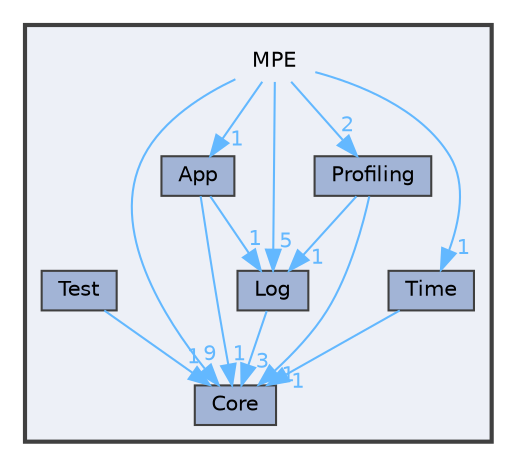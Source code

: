 digraph "D:/WORK/GIT/MPE/MPE"
{
 // LATEX_PDF_SIZE
  bgcolor="transparent";
  edge [fontname=Helvetica,fontsize=10,labelfontname=Helvetica,labelfontsize=10];
  node [fontname=Helvetica,fontsize=10,shape=box,height=0.2,width=0.4];
  compound=true
  subgraph clusterdir_24904f63f67ae42842264b29a76f3cd0 {
    graph [ bgcolor="#edf0f7", pencolor="grey25", label="", fontname=Helvetica,fontsize=10 style="filled,bold", URL="dir_24904f63f67ae42842264b29a76f3cd0.html",tooltip=""]
    dir_24904f63f67ae42842264b29a76f3cd0 [shape=plaintext, label="MPE"];
  dir_802eb855c644d7ea661300600b6d50d5 [label="App", fillcolor="#a2b4d6", color="grey25", style="filled", URL="dir_802eb855c644d7ea661300600b6d50d5.html",tooltip=""];
  dir_7d9c9d0dbe12a6bfc2f9cee7a4bbec28 [label="Core", fillcolor="#a2b4d6", color="grey25", style="filled", URL="dir_7d9c9d0dbe12a6bfc2f9cee7a4bbec28.html",tooltip=""];
  dir_402211825dddc5c9cb20332fd6f2ac66 [label="Log", fillcolor="#a2b4d6", color="grey25", style="filled", URL="dir_402211825dddc5c9cb20332fd6f2ac66.html",tooltip=""];
  dir_5ed3f91619b070aa6c2547d75bb6c805 [label="Profiling", fillcolor="#a2b4d6", color="grey25", style="filled", URL="dir_5ed3f91619b070aa6c2547d75bb6c805.html",tooltip=""];
  dir_c432f7a915c5f65f834a5633421cec76 [label="Test", fillcolor="#a2b4d6", color="grey25", style="filled", URL="dir_c432f7a915c5f65f834a5633421cec76.html",tooltip=""];
  dir_b37685ea24588fffb6df3219262d6000 [label="Time", fillcolor="#a2b4d6", color="grey25", style="filled", URL="dir_b37685ea24588fffb6df3219262d6000.html",tooltip=""];
  }
  dir_24904f63f67ae42842264b29a76f3cd0->dir_402211825dddc5c9cb20332fd6f2ac66 [headlabel="5", labeldistance=1.5 headhref="dir_000004_000003.html" href="dir_000004_000003.html" color="steelblue1" fontcolor="steelblue1"];
  dir_24904f63f67ae42842264b29a76f3cd0->dir_5ed3f91619b070aa6c2547d75bb6c805 [headlabel="2", labeldistance=1.5 headhref="dir_000004_000005.html" href="dir_000004_000005.html" color="steelblue1" fontcolor="steelblue1"];
  dir_24904f63f67ae42842264b29a76f3cd0->dir_7d9c9d0dbe12a6bfc2f9cee7a4bbec28 [headlabel="9", labeldistance=1.5 headhref="dir_000004_000001.html" href="dir_000004_000001.html" color="steelblue1" fontcolor="steelblue1"];
  dir_24904f63f67ae42842264b29a76f3cd0->dir_802eb855c644d7ea661300600b6d50d5 [headlabel="1", labeldistance=1.5 headhref="dir_000004_000000.html" href="dir_000004_000000.html" color="steelblue1" fontcolor="steelblue1"];
  dir_24904f63f67ae42842264b29a76f3cd0->dir_b37685ea24588fffb6df3219262d6000 [headlabel="1", labeldistance=1.5 headhref="dir_000004_000007.html" href="dir_000004_000007.html" color="steelblue1" fontcolor="steelblue1"];
  dir_802eb855c644d7ea661300600b6d50d5->dir_402211825dddc5c9cb20332fd6f2ac66 [headlabel="1", labeldistance=1.5 headhref="dir_000000_000003.html" href="dir_000000_000003.html" color="steelblue1" fontcolor="steelblue1"];
  dir_802eb855c644d7ea661300600b6d50d5->dir_7d9c9d0dbe12a6bfc2f9cee7a4bbec28 [headlabel="1", labeldistance=1.5 headhref="dir_000000_000001.html" href="dir_000000_000001.html" color="steelblue1" fontcolor="steelblue1"];
  dir_402211825dddc5c9cb20332fd6f2ac66->dir_7d9c9d0dbe12a6bfc2f9cee7a4bbec28 [headlabel="3", labeldistance=1.5 headhref="dir_000003_000001.html" href="dir_000003_000001.html" color="steelblue1" fontcolor="steelblue1"];
  dir_5ed3f91619b070aa6c2547d75bb6c805->dir_402211825dddc5c9cb20332fd6f2ac66 [headlabel="1", labeldistance=1.5 headhref="dir_000005_000003.html" href="dir_000005_000003.html" color="steelblue1" fontcolor="steelblue1"];
  dir_5ed3f91619b070aa6c2547d75bb6c805->dir_7d9c9d0dbe12a6bfc2f9cee7a4bbec28 [headlabel="1", labeldistance=1.5 headhref="dir_000005_000001.html" href="dir_000005_000001.html" color="steelblue1" fontcolor="steelblue1"];
  dir_c432f7a915c5f65f834a5633421cec76->dir_7d9c9d0dbe12a6bfc2f9cee7a4bbec28 [headlabel="1", labeldistance=1.5 headhref="dir_000006_000001.html" href="dir_000006_000001.html" color="steelblue1" fontcolor="steelblue1"];
  dir_b37685ea24588fffb6df3219262d6000->dir_7d9c9d0dbe12a6bfc2f9cee7a4bbec28 [headlabel="1", labeldistance=1.5 headhref="dir_000007_000001.html" href="dir_000007_000001.html" color="steelblue1" fontcolor="steelblue1"];
}
